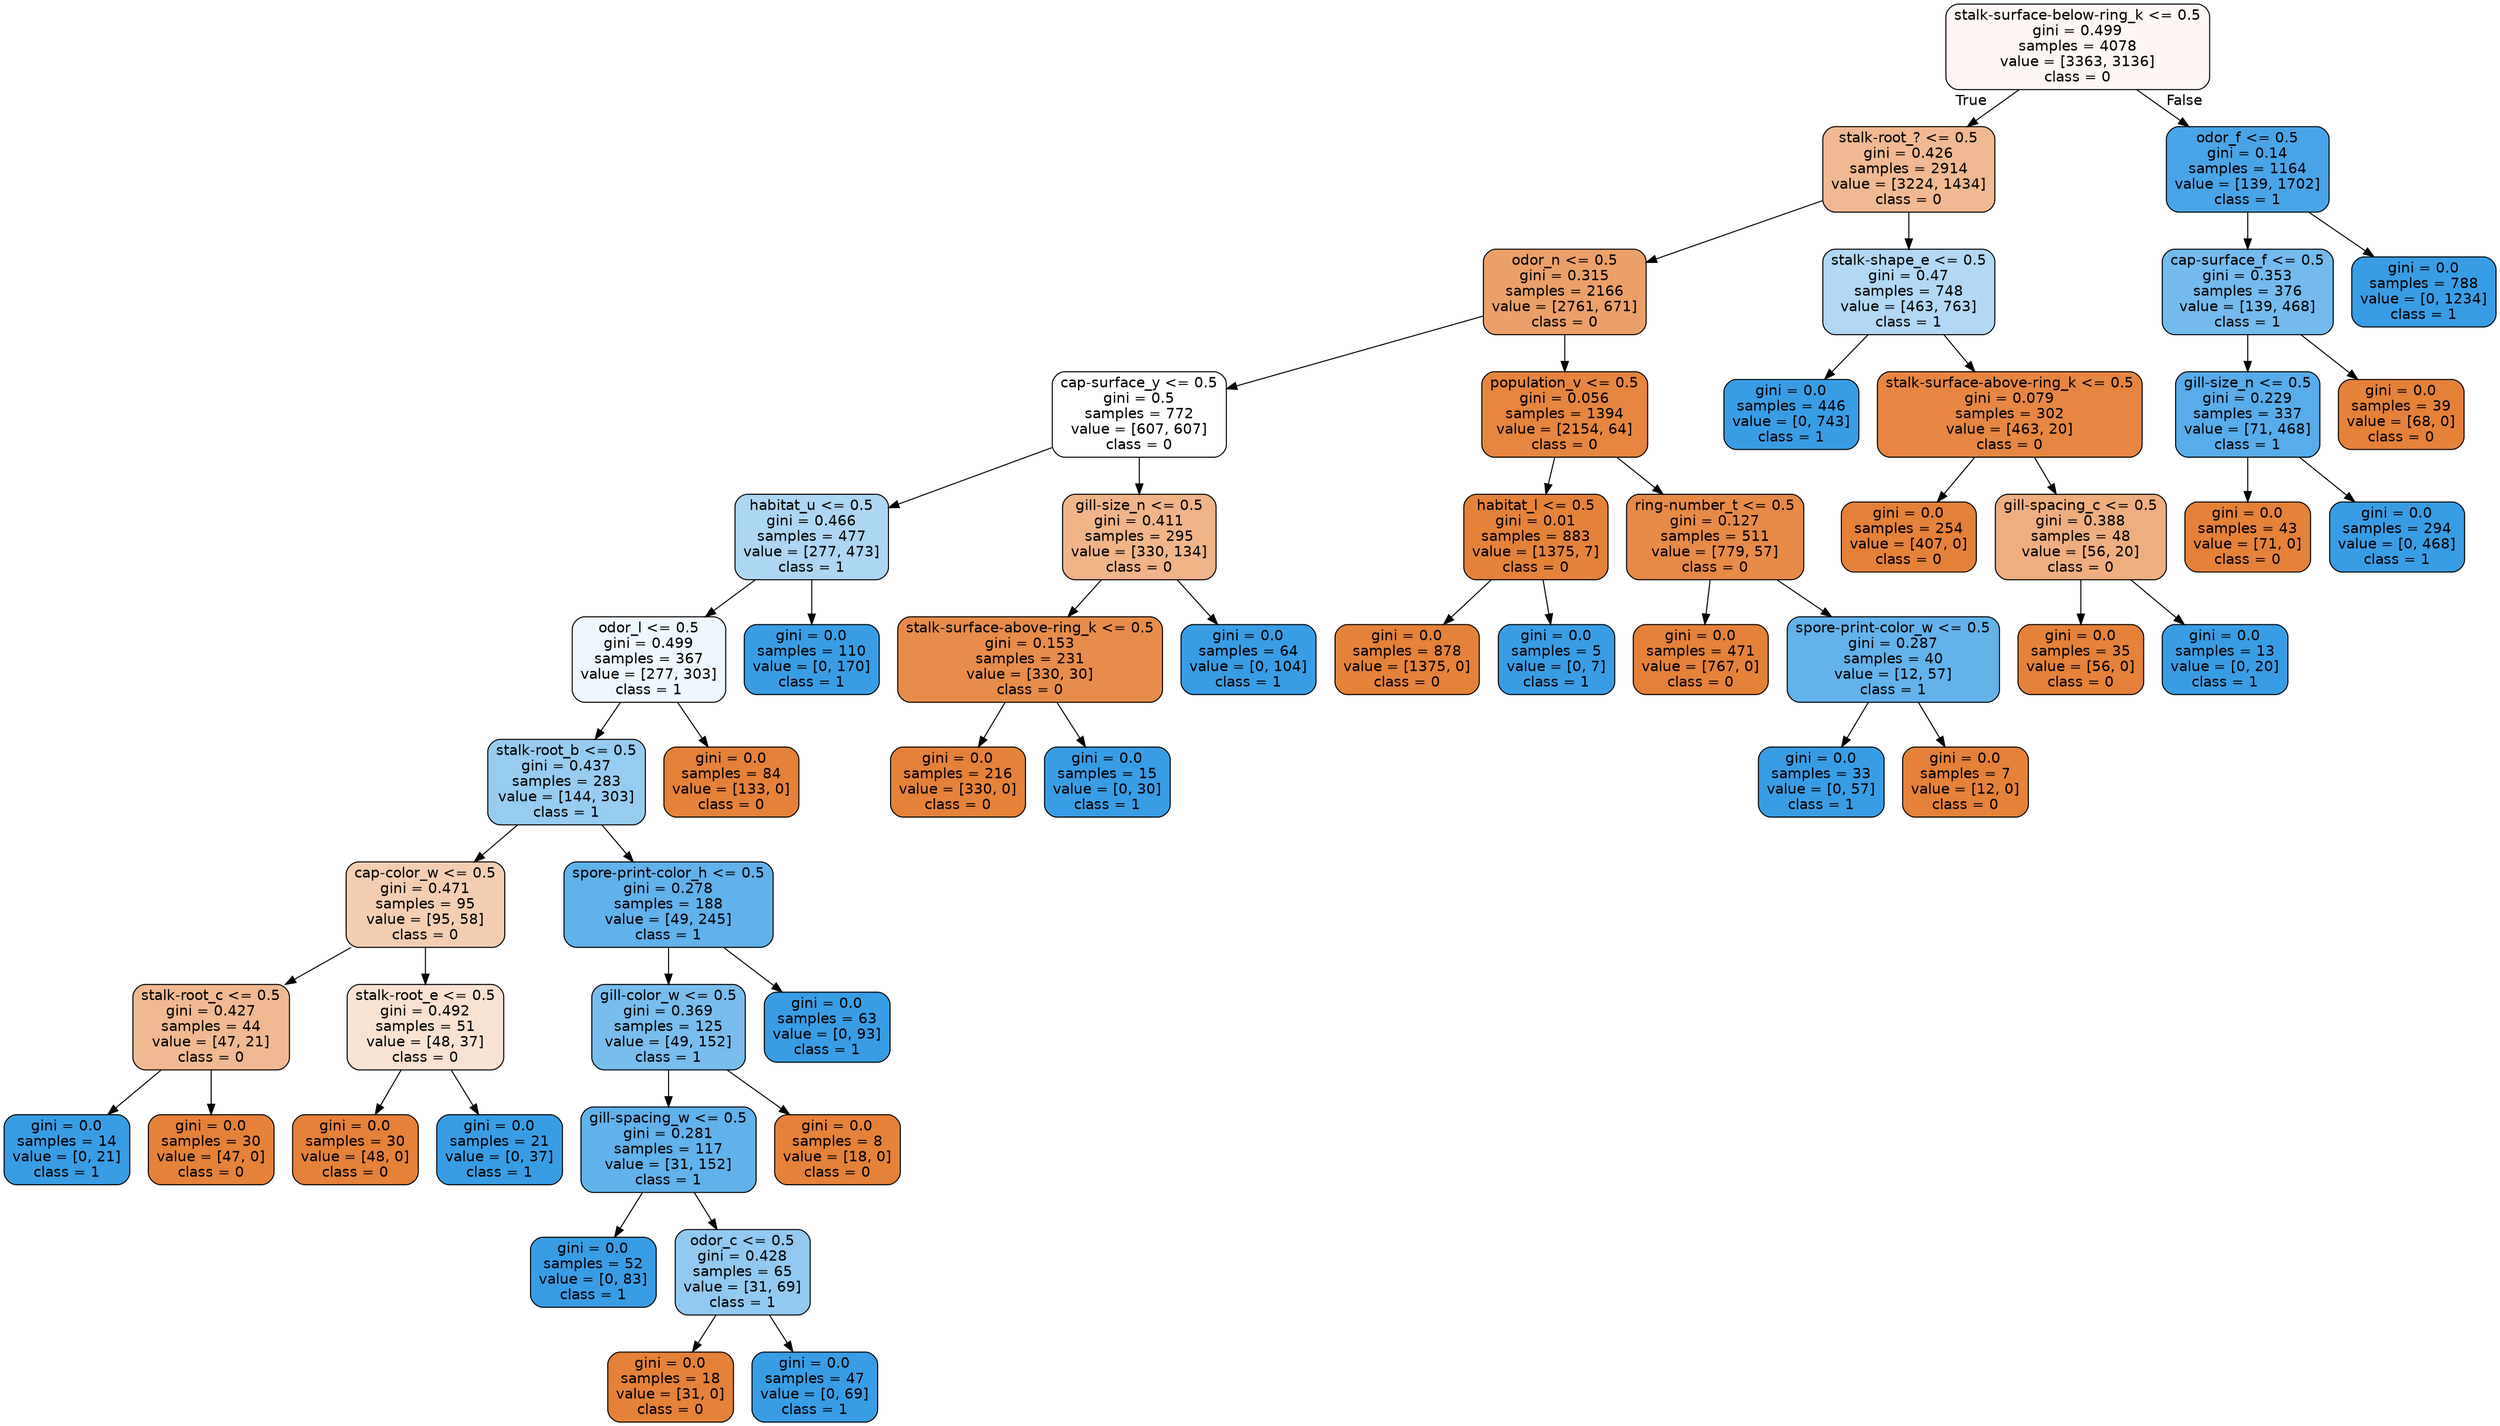 digraph Tree {
node [shape=box, style="filled, rounded", color="black", fontname="helvetica"] ;
edge [fontname="helvetica"] ;
0 [label="stalk-surface-below-ring_k <= 0.5\ngini = 0.499\nsamples = 4078\nvalue = [3363, 3136]\nclass = 0", fillcolor="#fdf6f2"] ;
1 [label="stalk-root_? <= 0.5\ngini = 0.426\nsamples = 2914\nvalue = [3224, 1434]\nclass = 0", fillcolor="#f1b991"] ;
0 -> 1 [labeldistance=2.5, labelangle=45, headlabel="True"] ;
2 [label="odor_n <= 0.5\ngini = 0.315\nsamples = 2166\nvalue = [2761, 671]\nclass = 0", fillcolor="#eba069"] ;
1 -> 2 ;
3 [label="cap-surface_y <= 0.5\ngini = 0.5\nsamples = 772\nvalue = [607, 607]\nclass = 0", fillcolor="#ffffff"] ;
2 -> 3 ;
4 [label="habitat_u <= 0.5\ngini = 0.466\nsamples = 477\nvalue = [277, 473]\nclass = 1", fillcolor="#add6f4"] ;
3 -> 4 ;
5 [label="odor_l <= 0.5\ngini = 0.499\nsamples = 367\nvalue = [277, 303]\nclass = 1", fillcolor="#eef7fd"] ;
4 -> 5 ;
6 [label="stalk-root_b <= 0.5\ngini = 0.437\nsamples = 283\nvalue = [144, 303]\nclass = 1", fillcolor="#97ccf1"] ;
5 -> 6 ;
7 [label="cap-color_w <= 0.5\ngini = 0.471\nsamples = 95\nvalue = [95, 58]\nclass = 0", fillcolor="#f5ceb2"] ;
6 -> 7 ;
8 [label="stalk-root_c <= 0.5\ngini = 0.427\nsamples = 44\nvalue = [47, 21]\nclass = 0", fillcolor="#f1b991"] ;
7 -> 8 ;
9 [label="gini = 0.0\nsamples = 14\nvalue = [0, 21]\nclass = 1", fillcolor="#399de5"] ;
8 -> 9 ;
10 [label="gini = 0.0\nsamples = 30\nvalue = [47, 0]\nclass = 0", fillcolor="#e58139"] ;
8 -> 10 ;
11 [label="stalk-root_e <= 0.5\ngini = 0.492\nsamples = 51\nvalue = [48, 37]\nclass = 0", fillcolor="#f9e2d2"] ;
7 -> 11 ;
12 [label="gini = 0.0\nsamples = 30\nvalue = [48, 0]\nclass = 0", fillcolor="#e58139"] ;
11 -> 12 ;
13 [label="gini = 0.0\nsamples = 21\nvalue = [0, 37]\nclass = 1", fillcolor="#399de5"] ;
11 -> 13 ;
14 [label="spore-print-color_h <= 0.5\ngini = 0.278\nsamples = 188\nvalue = [49, 245]\nclass = 1", fillcolor="#61b1ea"] ;
6 -> 14 ;
15 [label="gill-color_w <= 0.5\ngini = 0.369\nsamples = 125\nvalue = [49, 152]\nclass = 1", fillcolor="#79bded"] ;
14 -> 15 ;
16 [label="gill-spacing_w <= 0.5\ngini = 0.281\nsamples = 117\nvalue = [31, 152]\nclass = 1", fillcolor="#61b1ea"] ;
15 -> 16 ;
17 [label="gini = 0.0\nsamples = 52\nvalue = [0, 83]\nclass = 1", fillcolor="#399de5"] ;
16 -> 17 ;
18 [label="odor_c <= 0.5\ngini = 0.428\nsamples = 65\nvalue = [31, 69]\nclass = 1", fillcolor="#92c9f1"] ;
16 -> 18 ;
19 [label="gini = 0.0\nsamples = 18\nvalue = [31, 0]\nclass = 0", fillcolor="#e58139"] ;
18 -> 19 ;
20 [label="gini = 0.0\nsamples = 47\nvalue = [0, 69]\nclass = 1", fillcolor="#399de5"] ;
18 -> 20 ;
21 [label="gini = 0.0\nsamples = 8\nvalue = [18, 0]\nclass = 0", fillcolor="#e58139"] ;
15 -> 21 ;
22 [label="gini = 0.0\nsamples = 63\nvalue = [0, 93]\nclass = 1", fillcolor="#399de5"] ;
14 -> 22 ;
23 [label="gini = 0.0\nsamples = 84\nvalue = [133, 0]\nclass = 0", fillcolor="#e58139"] ;
5 -> 23 ;
24 [label="gini = 0.0\nsamples = 110\nvalue = [0, 170]\nclass = 1", fillcolor="#399de5"] ;
4 -> 24 ;
25 [label="gill-size_n <= 0.5\ngini = 0.411\nsamples = 295\nvalue = [330, 134]\nclass = 0", fillcolor="#f0b489"] ;
3 -> 25 ;
26 [label="stalk-surface-above-ring_k <= 0.5\ngini = 0.153\nsamples = 231\nvalue = [330, 30]\nclass = 0", fillcolor="#e78c4b"] ;
25 -> 26 ;
27 [label="gini = 0.0\nsamples = 216\nvalue = [330, 0]\nclass = 0", fillcolor="#e58139"] ;
26 -> 27 ;
28 [label="gini = 0.0\nsamples = 15\nvalue = [0, 30]\nclass = 1", fillcolor="#399de5"] ;
26 -> 28 ;
29 [label="gini = 0.0\nsamples = 64\nvalue = [0, 104]\nclass = 1", fillcolor="#399de5"] ;
25 -> 29 ;
30 [label="population_v <= 0.5\ngini = 0.056\nsamples = 1394\nvalue = [2154, 64]\nclass = 0", fillcolor="#e6853f"] ;
2 -> 30 ;
31 [label="habitat_l <= 0.5\ngini = 0.01\nsamples = 883\nvalue = [1375, 7]\nclass = 0", fillcolor="#e5823a"] ;
30 -> 31 ;
32 [label="gini = 0.0\nsamples = 878\nvalue = [1375, 0]\nclass = 0", fillcolor="#e58139"] ;
31 -> 32 ;
33 [label="gini = 0.0\nsamples = 5\nvalue = [0, 7]\nclass = 1", fillcolor="#399de5"] ;
31 -> 33 ;
34 [label="ring-number_t <= 0.5\ngini = 0.127\nsamples = 511\nvalue = [779, 57]\nclass = 0", fillcolor="#e78a47"] ;
30 -> 34 ;
35 [label="gini = 0.0\nsamples = 471\nvalue = [767, 0]\nclass = 0", fillcolor="#e58139"] ;
34 -> 35 ;
36 [label="spore-print-color_w <= 0.5\ngini = 0.287\nsamples = 40\nvalue = [12, 57]\nclass = 1", fillcolor="#63b2ea"] ;
34 -> 36 ;
37 [label="gini = 0.0\nsamples = 33\nvalue = [0, 57]\nclass = 1", fillcolor="#399de5"] ;
36 -> 37 ;
38 [label="gini = 0.0\nsamples = 7\nvalue = [12, 0]\nclass = 0", fillcolor="#e58139"] ;
36 -> 38 ;
39 [label="stalk-shape_e <= 0.5\ngini = 0.47\nsamples = 748\nvalue = [463, 763]\nclass = 1", fillcolor="#b1d8f5"] ;
1 -> 39 ;
40 [label="gini = 0.0\nsamples = 446\nvalue = [0, 743]\nclass = 1", fillcolor="#399de5"] ;
39 -> 40 ;
41 [label="stalk-surface-above-ring_k <= 0.5\ngini = 0.079\nsamples = 302\nvalue = [463, 20]\nclass = 0", fillcolor="#e68642"] ;
39 -> 41 ;
42 [label="gini = 0.0\nsamples = 254\nvalue = [407, 0]\nclass = 0", fillcolor="#e58139"] ;
41 -> 42 ;
43 [label="gill-spacing_c <= 0.5\ngini = 0.388\nsamples = 48\nvalue = [56, 20]\nclass = 0", fillcolor="#eeae80"] ;
41 -> 43 ;
44 [label="gini = 0.0\nsamples = 35\nvalue = [56, 0]\nclass = 0", fillcolor="#e58139"] ;
43 -> 44 ;
45 [label="gini = 0.0\nsamples = 13\nvalue = [0, 20]\nclass = 1", fillcolor="#399de5"] ;
43 -> 45 ;
46 [label="odor_f <= 0.5\ngini = 0.14\nsamples = 1164\nvalue = [139, 1702]\nclass = 1", fillcolor="#49a5e7"] ;
0 -> 46 [labeldistance=2.5, labelangle=-45, headlabel="False"] ;
47 [label="cap-surface_f <= 0.5\ngini = 0.353\nsamples = 376\nvalue = [139, 468]\nclass = 1", fillcolor="#74baed"] ;
46 -> 47 ;
48 [label="gill-size_n <= 0.5\ngini = 0.229\nsamples = 337\nvalue = [71, 468]\nclass = 1", fillcolor="#57ace9"] ;
47 -> 48 ;
49 [label="gini = 0.0\nsamples = 43\nvalue = [71, 0]\nclass = 0", fillcolor="#e58139"] ;
48 -> 49 ;
50 [label="gini = 0.0\nsamples = 294\nvalue = [0, 468]\nclass = 1", fillcolor="#399de5"] ;
48 -> 50 ;
51 [label="gini = 0.0\nsamples = 39\nvalue = [68, 0]\nclass = 0", fillcolor="#e58139"] ;
47 -> 51 ;
52 [label="gini = 0.0\nsamples = 788\nvalue = [0, 1234]\nclass = 1", fillcolor="#399de5"] ;
46 -> 52 ;
}